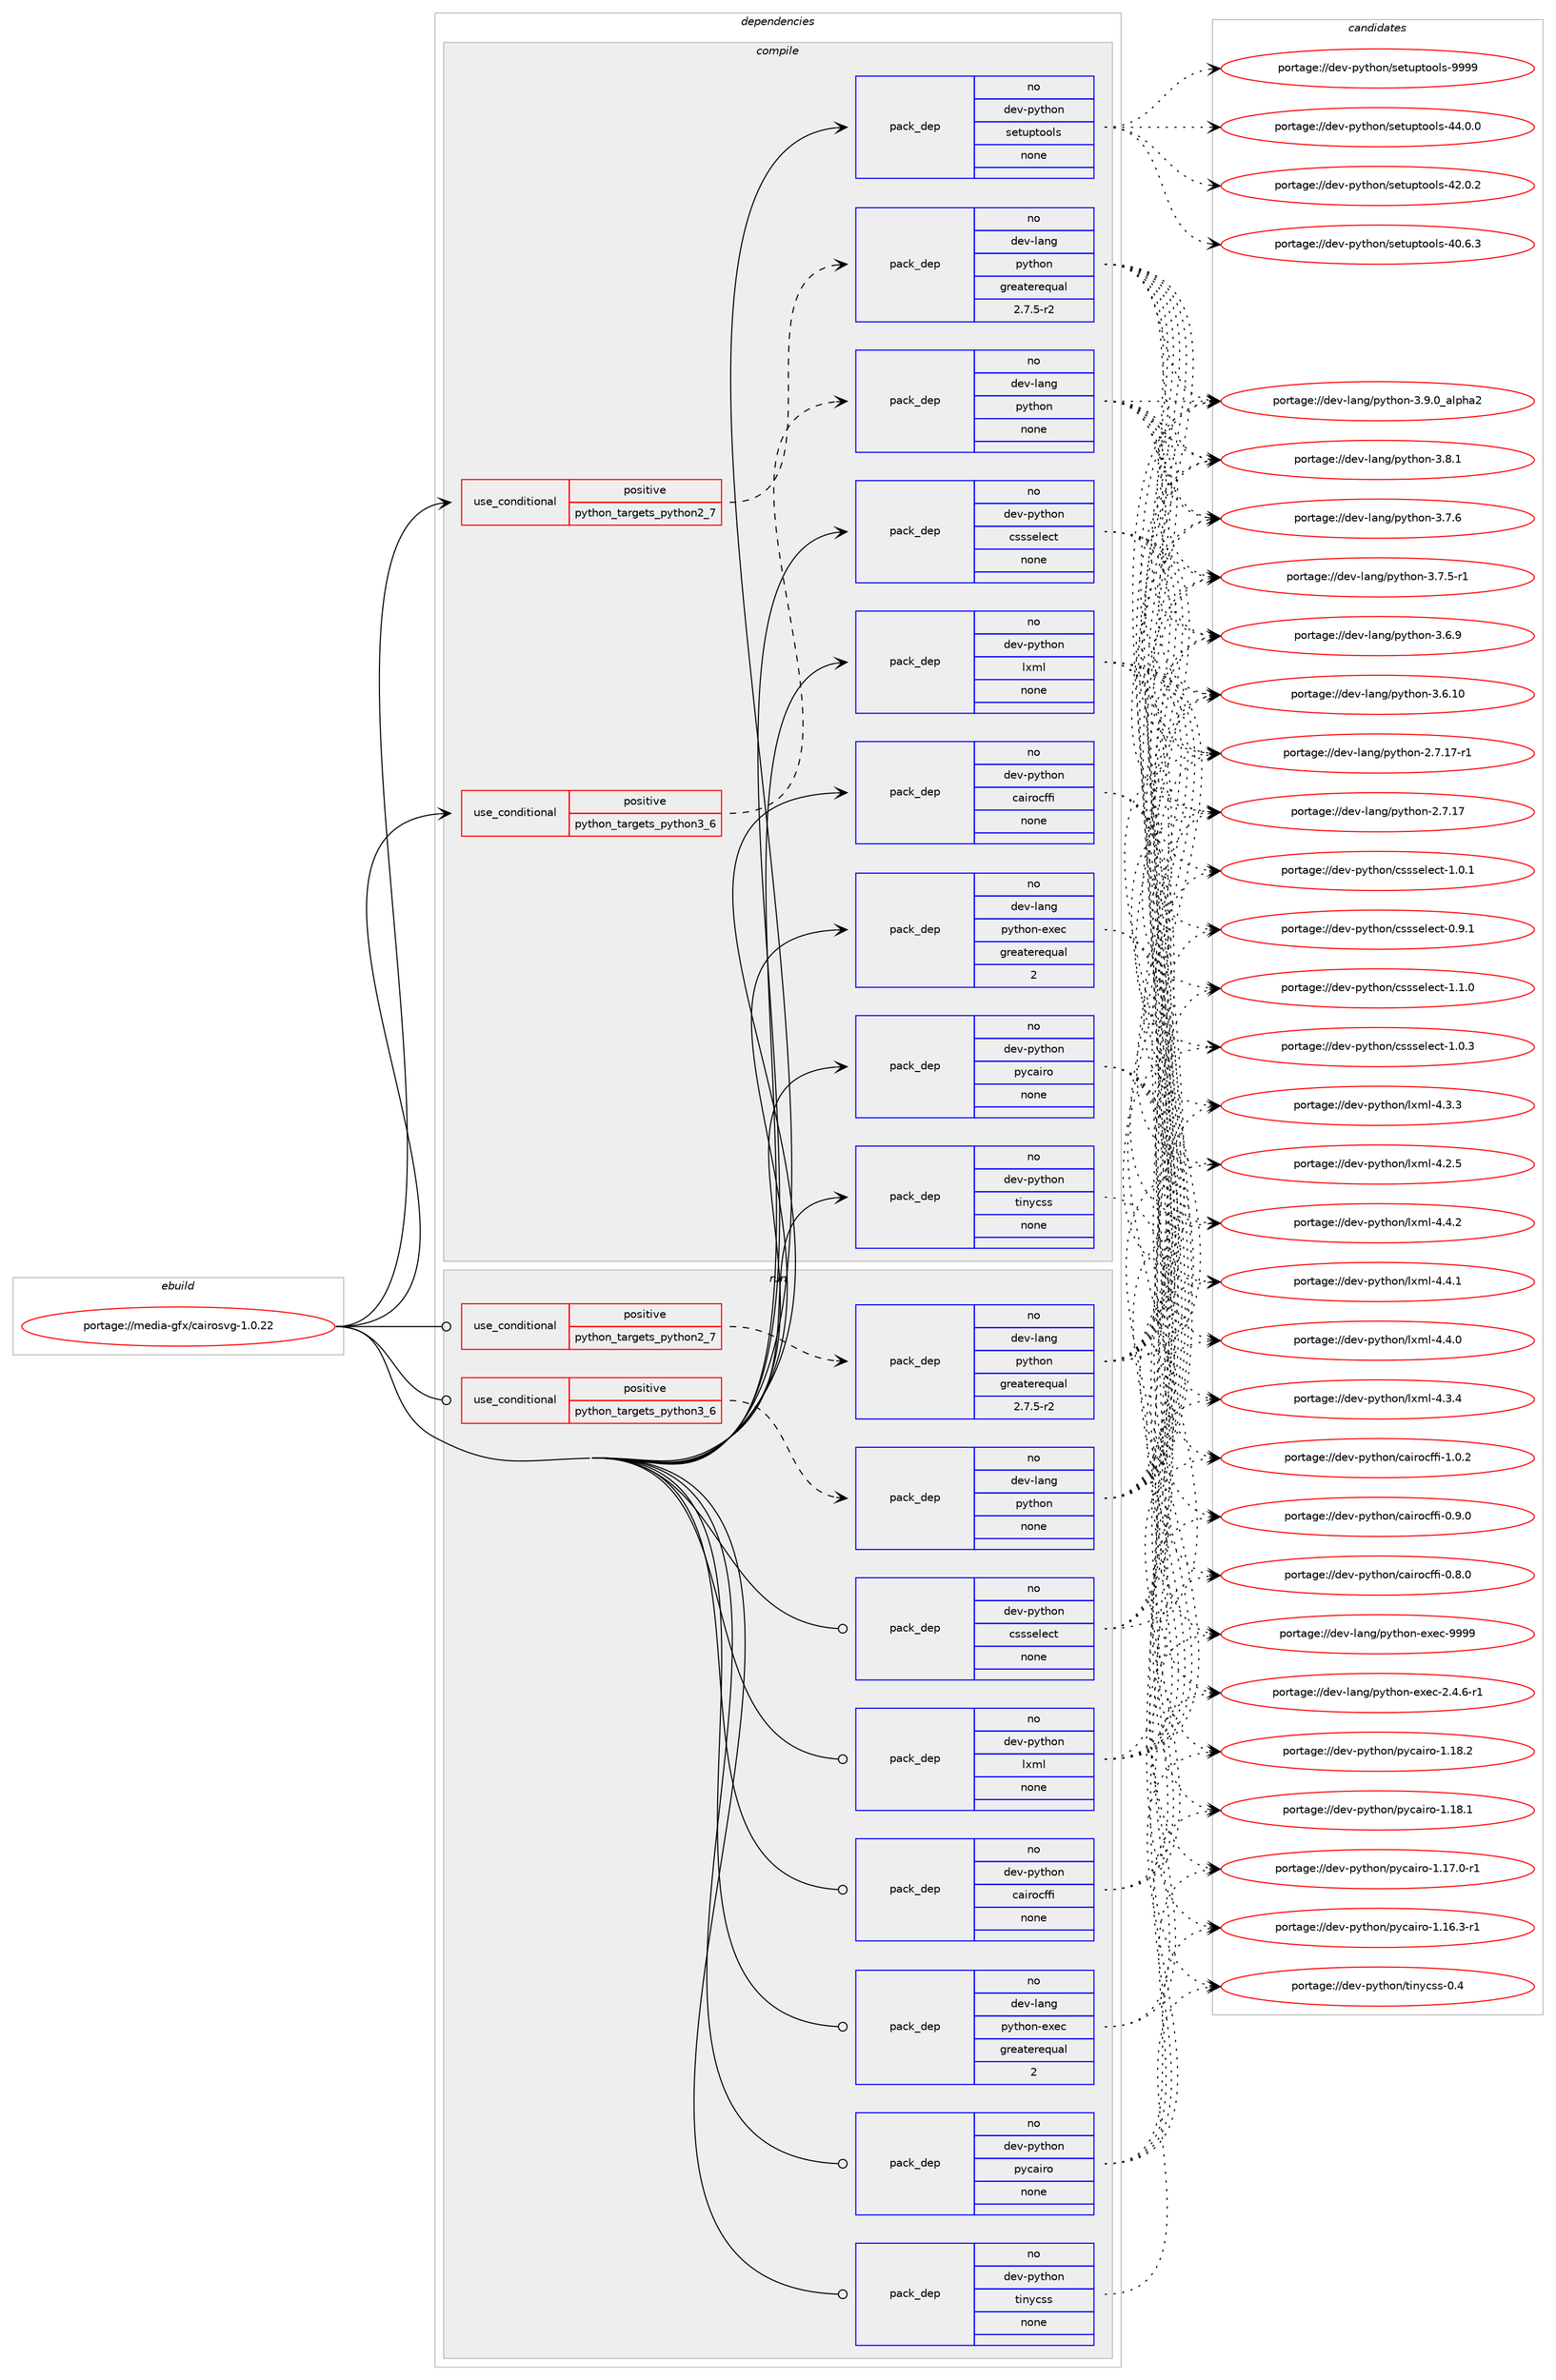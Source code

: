 digraph prolog {

# *************
# Graph options
# *************

newrank=true;
concentrate=true;
compound=true;
graph [rankdir=LR,fontname=Helvetica,fontsize=10,ranksep=1.5];#, ranksep=2.5, nodesep=0.2];
edge  [arrowhead=vee];
node  [fontname=Helvetica,fontsize=10];

# **********
# The ebuild
# **********

subgraph cluster_leftcol {
color=gray;
label=<<i>ebuild</i>>;
id [label="portage://media-gfx/cairosvg-1.0.22", color=red, width=4, href="../media-gfx/cairosvg-1.0.22.svg"];
}

# ****************
# The dependencies
# ****************

subgraph cluster_midcol {
color=gray;
label=<<i>dependencies</i>>;
subgraph cluster_compile {
fillcolor="#eeeeee";
style=filled;
label=<<i>compile</i>>;
subgraph cond51983 {
dependency226779 [label=<<TABLE BORDER="0" CELLBORDER="1" CELLSPACING="0" CELLPADDING="4"><TR><TD ROWSPAN="3" CELLPADDING="10">use_conditional</TD></TR><TR><TD>positive</TD></TR><TR><TD>python_targets_python2_7</TD></TR></TABLE>>, shape=none, color=red];
subgraph pack171361 {
dependency226780 [label=<<TABLE BORDER="0" CELLBORDER="1" CELLSPACING="0" CELLPADDING="4" WIDTH="220"><TR><TD ROWSPAN="6" CELLPADDING="30">pack_dep</TD></TR><TR><TD WIDTH="110">no</TD></TR><TR><TD>dev-lang</TD></TR><TR><TD>python</TD></TR><TR><TD>greaterequal</TD></TR><TR><TD>2.7.5-r2</TD></TR></TABLE>>, shape=none, color=blue];
}
dependency226779:e -> dependency226780:w [weight=20,style="dashed",arrowhead="vee"];
}
id:e -> dependency226779:w [weight=20,style="solid",arrowhead="vee"];
subgraph cond51984 {
dependency226781 [label=<<TABLE BORDER="0" CELLBORDER="1" CELLSPACING="0" CELLPADDING="4"><TR><TD ROWSPAN="3" CELLPADDING="10">use_conditional</TD></TR><TR><TD>positive</TD></TR><TR><TD>python_targets_python3_6</TD></TR></TABLE>>, shape=none, color=red];
subgraph pack171362 {
dependency226782 [label=<<TABLE BORDER="0" CELLBORDER="1" CELLSPACING="0" CELLPADDING="4" WIDTH="220"><TR><TD ROWSPAN="6" CELLPADDING="30">pack_dep</TD></TR><TR><TD WIDTH="110">no</TD></TR><TR><TD>dev-lang</TD></TR><TR><TD>python</TD></TR><TR><TD>none</TD></TR><TR><TD></TD></TR></TABLE>>, shape=none, color=blue];
}
dependency226781:e -> dependency226782:w [weight=20,style="dashed",arrowhead="vee"];
}
id:e -> dependency226781:w [weight=20,style="solid",arrowhead="vee"];
subgraph pack171363 {
dependency226783 [label=<<TABLE BORDER="0" CELLBORDER="1" CELLSPACING="0" CELLPADDING="4" WIDTH="220"><TR><TD ROWSPAN="6" CELLPADDING="30">pack_dep</TD></TR><TR><TD WIDTH="110">no</TD></TR><TR><TD>dev-lang</TD></TR><TR><TD>python-exec</TD></TR><TR><TD>greaterequal</TD></TR><TR><TD>2</TD></TR></TABLE>>, shape=none, color=blue];
}
id:e -> dependency226783:w [weight=20,style="solid",arrowhead="vee"];
subgraph pack171364 {
dependency226784 [label=<<TABLE BORDER="0" CELLBORDER="1" CELLSPACING="0" CELLPADDING="4" WIDTH="220"><TR><TD ROWSPAN="6" CELLPADDING="30">pack_dep</TD></TR><TR><TD WIDTH="110">no</TD></TR><TR><TD>dev-python</TD></TR><TR><TD>cairocffi</TD></TR><TR><TD>none</TD></TR><TR><TD></TD></TR></TABLE>>, shape=none, color=blue];
}
id:e -> dependency226784:w [weight=20,style="solid",arrowhead="vee"];
subgraph pack171365 {
dependency226785 [label=<<TABLE BORDER="0" CELLBORDER="1" CELLSPACING="0" CELLPADDING="4" WIDTH="220"><TR><TD ROWSPAN="6" CELLPADDING="30">pack_dep</TD></TR><TR><TD WIDTH="110">no</TD></TR><TR><TD>dev-python</TD></TR><TR><TD>cssselect</TD></TR><TR><TD>none</TD></TR><TR><TD></TD></TR></TABLE>>, shape=none, color=blue];
}
id:e -> dependency226785:w [weight=20,style="solid",arrowhead="vee"];
subgraph pack171366 {
dependency226786 [label=<<TABLE BORDER="0" CELLBORDER="1" CELLSPACING="0" CELLPADDING="4" WIDTH="220"><TR><TD ROWSPAN="6" CELLPADDING="30">pack_dep</TD></TR><TR><TD WIDTH="110">no</TD></TR><TR><TD>dev-python</TD></TR><TR><TD>lxml</TD></TR><TR><TD>none</TD></TR><TR><TD></TD></TR></TABLE>>, shape=none, color=blue];
}
id:e -> dependency226786:w [weight=20,style="solid",arrowhead="vee"];
subgraph pack171367 {
dependency226787 [label=<<TABLE BORDER="0" CELLBORDER="1" CELLSPACING="0" CELLPADDING="4" WIDTH="220"><TR><TD ROWSPAN="6" CELLPADDING="30">pack_dep</TD></TR><TR><TD WIDTH="110">no</TD></TR><TR><TD>dev-python</TD></TR><TR><TD>pycairo</TD></TR><TR><TD>none</TD></TR><TR><TD></TD></TR></TABLE>>, shape=none, color=blue];
}
id:e -> dependency226787:w [weight=20,style="solid",arrowhead="vee"];
subgraph pack171368 {
dependency226788 [label=<<TABLE BORDER="0" CELLBORDER="1" CELLSPACING="0" CELLPADDING="4" WIDTH="220"><TR><TD ROWSPAN="6" CELLPADDING="30">pack_dep</TD></TR><TR><TD WIDTH="110">no</TD></TR><TR><TD>dev-python</TD></TR><TR><TD>setuptools</TD></TR><TR><TD>none</TD></TR><TR><TD></TD></TR></TABLE>>, shape=none, color=blue];
}
id:e -> dependency226788:w [weight=20,style="solid",arrowhead="vee"];
subgraph pack171369 {
dependency226789 [label=<<TABLE BORDER="0" CELLBORDER="1" CELLSPACING="0" CELLPADDING="4" WIDTH="220"><TR><TD ROWSPAN="6" CELLPADDING="30">pack_dep</TD></TR><TR><TD WIDTH="110">no</TD></TR><TR><TD>dev-python</TD></TR><TR><TD>tinycss</TD></TR><TR><TD>none</TD></TR><TR><TD></TD></TR></TABLE>>, shape=none, color=blue];
}
id:e -> dependency226789:w [weight=20,style="solid",arrowhead="vee"];
}
subgraph cluster_compileandrun {
fillcolor="#eeeeee";
style=filled;
label=<<i>compile and run</i>>;
}
subgraph cluster_run {
fillcolor="#eeeeee";
style=filled;
label=<<i>run</i>>;
subgraph cond51985 {
dependency226790 [label=<<TABLE BORDER="0" CELLBORDER="1" CELLSPACING="0" CELLPADDING="4"><TR><TD ROWSPAN="3" CELLPADDING="10">use_conditional</TD></TR><TR><TD>positive</TD></TR><TR><TD>python_targets_python2_7</TD></TR></TABLE>>, shape=none, color=red];
subgraph pack171370 {
dependency226791 [label=<<TABLE BORDER="0" CELLBORDER="1" CELLSPACING="0" CELLPADDING="4" WIDTH="220"><TR><TD ROWSPAN="6" CELLPADDING="30">pack_dep</TD></TR><TR><TD WIDTH="110">no</TD></TR><TR><TD>dev-lang</TD></TR><TR><TD>python</TD></TR><TR><TD>greaterequal</TD></TR><TR><TD>2.7.5-r2</TD></TR></TABLE>>, shape=none, color=blue];
}
dependency226790:e -> dependency226791:w [weight=20,style="dashed",arrowhead="vee"];
}
id:e -> dependency226790:w [weight=20,style="solid",arrowhead="odot"];
subgraph cond51986 {
dependency226792 [label=<<TABLE BORDER="0" CELLBORDER="1" CELLSPACING="0" CELLPADDING="4"><TR><TD ROWSPAN="3" CELLPADDING="10">use_conditional</TD></TR><TR><TD>positive</TD></TR><TR><TD>python_targets_python3_6</TD></TR></TABLE>>, shape=none, color=red];
subgraph pack171371 {
dependency226793 [label=<<TABLE BORDER="0" CELLBORDER="1" CELLSPACING="0" CELLPADDING="4" WIDTH="220"><TR><TD ROWSPAN="6" CELLPADDING="30">pack_dep</TD></TR><TR><TD WIDTH="110">no</TD></TR><TR><TD>dev-lang</TD></TR><TR><TD>python</TD></TR><TR><TD>none</TD></TR><TR><TD></TD></TR></TABLE>>, shape=none, color=blue];
}
dependency226792:e -> dependency226793:w [weight=20,style="dashed",arrowhead="vee"];
}
id:e -> dependency226792:w [weight=20,style="solid",arrowhead="odot"];
subgraph pack171372 {
dependency226794 [label=<<TABLE BORDER="0" CELLBORDER="1" CELLSPACING="0" CELLPADDING="4" WIDTH="220"><TR><TD ROWSPAN="6" CELLPADDING="30">pack_dep</TD></TR><TR><TD WIDTH="110">no</TD></TR><TR><TD>dev-lang</TD></TR><TR><TD>python-exec</TD></TR><TR><TD>greaterequal</TD></TR><TR><TD>2</TD></TR></TABLE>>, shape=none, color=blue];
}
id:e -> dependency226794:w [weight=20,style="solid",arrowhead="odot"];
subgraph pack171373 {
dependency226795 [label=<<TABLE BORDER="0" CELLBORDER="1" CELLSPACING="0" CELLPADDING="4" WIDTH="220"><TR><TD ROWSPAN="6" CELLPADDING="30">pack_dep</TD></TR><TR><TD WIDTH="110">no</TD></TR><TR><TD>dev-python</TD></TR><TR><TD>cairocffi</TD></TR><TR><TD>none</TD></TR><TR><TD></TD></TR></TABLE>>, shape=none, color=blue];
}
id:e -> dependency226795:w [weight=20,style="solid",arrowhead="odot"];
subgraph pack171374 {
dependency226796 [label=<<TABLE BORDER="0" CELLBORDER="1" CELLSPACING="0" CELLPADDING="4" WIDTH="220"><TR><TD ROWSPAN="6" CELLPADDING="30">pack_dep</TD></TR><TR><TD WIDTH="110">no</TD></TR><TR><TD>dev-python</TD></TR><TR><TD>cssselect</TD></TR><TR><TD>none</TD></TR><TR><TD></TD></TR></TABLE>>, shape=none, color=blue];
}
id:e -> dependency226796:w [weight=20,style="solid",arrowhead="odot"];
subgraph pack171375 {
dependency226797 [label=<<TABLE BORDER="0" CELLBORDER="1" CELLSPACING="0" CELLPADDING="4" WIDTH="220"><TR><TD ROWSPAN="6" CELLPADDING="30">pack_dep</TD></TR><TR><TD WIDTH="110">no</TD></TR><TR><TD>dev-python</TD></TR><TR><TD>lxml</TD></TR><TR><TD>none</TD></TR><TR><TD></TD></TR></TABLE>>, shape=none, color=blue];
}
id:e -> dependency226797:w [weight=20,style="solid",arrowhead="odot"];
subgraph pack171376 {
dependency226798 [label=<<TABLE BORDER="0" CELLBORDER="1" CELLSPACING="0" CELLPADDING="4" WIDTH="220"><TR><TD ROWSPAN="6" CELLPADDING="30">pack_dep</TD></TR><TR><TD WIDTH="110">no</TD></TR><TR><TD>dev-python</TD></TR><TR><TD>pycairo</TD></TR><TR><TD>none</TD></TR><TR><TD></TD></TR></TABLE>>, shape=none, color=blue];
}
id:e -> dependency226798:w [weight=20,style="solid",arrowhead="odot"];
subgraph pack171377 {
dependency226799 [label=<<TABLE BORDER="0" CELLBORDER="1" CELLSPACING="0" CELLPADDING="4" WIDTH="220"><TR><TD ROWSPAN="6" CELLPADDING="30">pack_dep</TD></TR><TR><TD WIDTH="110">no</TD></TR><TR><TD>dev-python</TD></TR><TR><TD>tinycss</TD></TR><TR><TD>none</TD></TR><TR><TD></TD></TR></TABLE>>, shape=none, color=blue];
}
id:e -> dependency226799:w [weight=20,style="solid",arrowhead="odot"];
}
}

# **************
# The candidates
# **************

subgraph cluster_choices {
rank=same;
color=gray;
label=<<i>candidates</i>>;

subgraph choice171361 {
color=black;
nodesep=1;
choice10010111845108971101034711212111610411111045514657464895971081121049750 [label="portage://dev-lang/python-3.9.0_alpha2", color=red, width=4,href="../dev-lang/python-3.9.0_alpha2.svg"];
choice100101118451089711010347112121116104111110455146564649 [label="portage://dev-lang/python-3.8.1", color=red, width=4,href="../dev-lang/python-3.8.1.svg"];
choice100101118451089711010347112121116104111110455146554654 [label="portage://dev-lang/python-3.7.6", color=red, width=4,href="../dev-lang/python-3.7.6.svg"];
choice1001011184510897110103471121211161041111104551465546534511449 [label="portage://dev-lang/python-3.7.5-r1", color=red, width=4,href="../dev-lang/python-3.7.5-r1.svg"];
choice100101118451089711010347112121116104111110455146544657 [label="portage://dev-lang/python-3.6.9", color=red, width=4,href="../dev-lang/python-3.6.9.svg"];
choice10010111845108971101034711212111610411111045514654464948 [label="portage://dev-lang/python-3.6.10", color=red, width=4,href="../dev-lang/python-3.6.10.svg"];
choice100101118451089711010347112121116104111110455046554649554511449 [label="portage://dev-lang/python-2.7.17-r1", color=red, width=4,href="../dev-lang/python-2.7.17-r1.svg"];
choice10010111845108971101034711212111610411111045504655464955 [label="portage://dev-lang/python-2.7.17", color=red, width=4,href="../dev-lang/python-2.7.17.svg"];
dependency226780:e -> choice10010111845108971101034711212111610411111045514657464895971081121049750:w [style=dotted,weight="100"];
dependency226780:e -> choice100101118451089711010347112121116104111110455146564649:w [style=dotted,weight="100"];
dependency226780:e -> choice100101118451089711010347112121116104111110455146554654:w [style=dotted,weight="100"];
dependency226780:e -> choice1001011184510897110103471121211161041111104551465546534511449:w [style=dotted,weight="100"];
dependency226780:e -> choice100101118451089711010347112121116104111110455146544657:w [style=dotted,weight="100"];
dependency226780:e -> choice10010111845108971101034711212111610411111045514654464948:w [style=dotted,weight="100"];
dependency226780:e -> choice100101118451089711010347112121116104111110455046554649554511449:w [style=dotted,weight="100"];
dependency226780:e -> choice10010111845108971101034711212111610411111045504655464955:w [style=dotted,weight="100"];
}
subgraph choice171362 {
color=black;
nodesep=1;
choice10010111845108971101034711212111610411111045514657464895971081121049750 [label="portage://dev-lang/python-3.9.0_alpha2", color=red, width=4,href="../dev-lang/python-3.9.0_alpha2.svg"];
choice100101118451089711010347112121116104111110455146564649 [label="portage://dev-lang/python-3.8.1", color=red, width=4,href="../dev-lang/python-3.8.1.svg"];
choice100101118451089711010347112121116104111110455146554654 [label="portage://dev-lang/python-3.7.6", color=red, width=4,href="../dev-lang/python-3.7.6.svg"];
choice1001011184510897110103471121211161041111104551465546534511449 [label="portage://dev-lang/python-3.7.5-r1", color=red, width=4,href="../dev-lang/python-3.7.5-r1.svg"];
choice100101118451089711010347112121116104111110455146544657 [label="portage://dev-lang/python-3.6.9", color=red, width=4,href="../dev-lang/python-3.6.9.svg"];
choice10010111845108971101034711212111610411111045514654464948 [label="portage://dev-lang/python-3.6.10", color=red, width=4,href="../dev-lang/python-3.6.10.svg"];
choice100101118451089711010347112121116104111110455046554649554511449 [label="portage://dev-lang/python-2.7.17-r1", color=red, width=4,href="../dev-lang/python-2.7.17-r1.svg"];
choice10010111845108971101034711212111610411111045504655464955 [label="portage://dev-lang/python-2.7.17", color=red, width=4,href="../dev-lang/python-2.7.17.svg"];
dependency226782:e -> choice10010111845108971101034711212111610411111045514657464895971081121049750:w [style=dotted,weight="100"];
dependency226782:e -> choice100101118451089711010347112121116104111110455146564649:w [style=dotted,weight="100"];
dependency226782:e -> choice100101118451089711010347112121116104111110455146554654:w [style=dotted,weight="100"];
dependency226782:e -> choice1001011184510897110103471121211161041111104551465546534511449:w [style=dotted,weight="100"];
dependency226782:e -> choice100101118451089711010347112121116104111110455146544657:w [style=dotted,weight="100"];
dependency226782:e -> choice10010111845108971101034711212111610411111045514654464948:w [style=dotted,weight="100"];
dependency226782:e -> choice100101118451089711010347112121116104111110455046554649554511449:w [style=dotted,weight="100"];
dependency226782:e -> choice10010111845108971101034711212111610411111045504655464955:w [style=dotted,weight="100"];
}
subgraph choice171363 {
color=black;
nodesep=1;
choice10010111845108971101034711212111610411111045101120101994557575757 [label="portage://dev-lang/python-exec-9999", color=red, width=4,href="../dev-lang/python-exec-9999.svg"];
choice10010111845108971101034711212111610411111045101120101994550465246544511449 [label="portage://dev-lang/python-exec-2.4.6-r1", color=red, width=4,href="../dev-lang/python-exec-2.4.6-r1.svg"];
dependency226783:e -> choice10010111845108971101034711212111610411111045101120101994557575757:w [style=dotted,weight="100"];
dependency226783:e -> choice10010111845108971101034711212111610411111045101120101994550465246544511449:w [style=dotted,weight="100"];
}
subgraph choice171364 {
color=black;
nodesep=1;
choice1001011184511212111610411111047999710511411199102102105454946484650 [label="portage://dev-python/cairocffi-1.0.2", color=red, width=4,href="../dev-python/cairocffi-1.0.2.svg"];
choice1001011184511212111610411111047999710511411199102102105454846574648 [label="portage://dev-python/cairocffi-0.9.0", color=red, width=4,href="../dev-python/cairocffi-0.9.0.svg"];
choice1001011184511212111610411111047999710511411199102102105454846564648 [label="portage://dev-python/cairocffi-0.8.0", color=red, width=4,href="../dev-python/cairocffi-0.8.0.svg"];
dependency226784:e -> choice1001011184511212111610411111047999710511411199102102105454946484650:w [style=dotted,weight="100"];
dependency226784:e -> choice1001011184511212111610411111047999710511411199102102105454846574648:w [style=dotted,weight="100"];
dependency226784:e -> choice1001011184511212111610411111047999710511411199102102105454846564648:w [style=dotted,weight="100"];
}
subgraph choice171365 {
color=black;
nodesep=1;
choice10010111845112121116104111110479911511511510110810199116454946494648 [label="portage://dev-python/cssselect-1.1.0", color=red, width=4,href="../dev-python/cssselect-1.1.0.svg"];
choice10010111845112121116104111110479911511511510110810199116454946484651 [label="portage://dev-python/cssselect-1.0.3", color=red, width=4,href="../dev-python/cssselect-1.0.3.svg"];
choice10010111845112121116104111110479911511511510110810199116454946484649 [label="portage://dev-python/cssselect-1.0.1", color=red, width=4,href="../dev-python/cssselect-1.0.1.svg"];
choice10010111845112121116104111110479911511511510110810199116454846574649 [label="portage://dev-python/cssselect-0.9.1", color=red, width=4,href="../dev-python/cssselect-0.9.1.svg"];
dependency226785:e -> choice10010111845112121116104111110479911511511510110810199116454946494648:w [style=dotted,weight="100"];
dependency226785:e -> choice10010111845112121116104111110479911511511510110810199116454946484651:w [style=dotted,weight="100"];
dependency226785:e -> choice10010111845112121116104111110479911511511510110810199116454946484649:w [style=dotted,weight="100"];
dependency226785:e -> choice10010111845112121116104111110479911511511510110810199116454846574649:w [style=dotted,weight="100"];
}
subgraph choice171366 {
color=black;
nodesep=1;
choice1001011184511212111610411111047108120109108455246524650 [label="portage://dev-python/lxml-4.4.2", color=red, width=4,href="../dev-python/lxml-4.4.2.svg"];
choice1001011184511212111610411111047108120109108455246524649 [label="portage://dev-python/lxml-4.4.1", color=red, width=4,href="../dev-python/lxml-4.4.1.svg"];
choice1001011184511212111610411111047108120109108455246524648 [label="portage://dev-python/lxml-4.4.0", color=red, width=4,href="../dev-python/lxml-4.4.0.svg"];
choice1001011184511212111610411111047108120109108455246514652 [label="portage://dev-python/lxml-4.3.4", color=red, width=4,href="../dev-python/lxml-4.3.4.svg"];
choice1001011184511212111610411111047108120109108455246514651 [label="portage://dev-python/lxml-4.3.3", color=red, width=4,href="../dev-python/lxml-4.3.3.svg"];
choice1001011184511212111610411111047108120109108455246504653 [label="portage://dev-python/lxml-4.2.5", color=red, width=4,href="../dev-python/lxml-4.2.5.svg"];
dependency226786:e -> choice1001011184511212111610411111047108120109108455246524650:w [style=dotted,weight="100"];
dependency226786:e -> choice1001011184511212111610411111047108120109108455246524649:w [style=dotted,weight="100"];
dependency226786:e -> choice1001011184511212111610411111047108120109108455246524648:w [style=dotted,weight="100"];
dependency226786:e -> choice1001011184511212111610411111047108120109108455246514652:w [style=dotted,weight="100"];
dependency226786:e -> choice1001011184511212111610411111047108120109108455246514651:w [style=dotted,weight="100"];
dependency226786:e -> choice1001011184511212111610411111047108120109108455246504653:w [style=dotted,weight="100"];
}
subgraph choice171367 {
color=black;
nodesep=1;
choice1001011184511212111610411111047112121999710511411145494649564650 [label="portage://dev-python/pycairo-1.18.2", color=red, width=4,href="../dev-python/pycairo-1.18.2.svg"];
choice1001011184511212111610411111047112121999710511411145494649564649 [label="portage://dev-python/pycairo-1.18.1", color=red, width=4,href="../dev-python/pycairo-1.18.1.svg"];
choice10010111845112121116104111110471121219997105114111454946495546484511449 [label="portage://dev-python/pycairo-1.17.0-r1", color=red, width=4,href="../dev-python/pycairo-1.17.0-r1.svg"];
choice10010111845112121116104111110471121219997105114111454946495446514511449 [label="portage://dev-python/pycairo-1.16.3-r1", color=red, width=4,href="../dev-python/pycairo-1.16.3-r1.svg"];
dependency226787:e -> choice1001011184511212111610411111047112121999710511411145494649564650:w [style=dotted,weight="100"];
dependency226787:e -> choice1001011184511212111610411111047112121999710511411145494649564649:w [style=dotted,weight="100"];
dependency226787:e -> choice10010111845112121116104111110471121219997105114111454946495546484511449:w [style=dotted,weight="100"];
dependency226787:e -> choice10010111845112121116104111110471121219997105114111454946495446514511449:w [style=dotted,weight="100"];
}
subgraph choice171368 {
color=black;
nodesep=1;
choice10010111845112121116104111110471151011161171121161111111081154557575757 [label="portage://dev-python/setuptools-9999", color=red, width=4,href="../dev-python/setuptools-9999.svg"];
choice100101118451121211161041111104711510111611711211611111110811545525246484648 [label="portage://dev-python/setuptools-44.0.0", color=red, width=4,href="../dev-python/setuptools-44.0.0.svg"];
choice100101118451121211161041111104711510111611711211611111110811545525046484650 [label="portage://dev-python/setuptools-42.0.2", color=red, width=4,href="../dev-python/setuptools-42.0.2.svg"];
choice100101118451121211161041111104711510111611711211611111110811545524846544651 [label="portage://dev-python/setuptools-40.6.3", color=red, width=4,href="../dev-python/setuptools-40.6.3.svg"];
dependency226788:e -> choice10010111845112121116104111110471151011161171121161111111081154557575757:w [style=dotted,weight="100"];
dependency226788:e -> choice100101118451121211161041111104711510111611711211611111110811545525246484648:w [style=dotted,weight="100"];
dependency226788:e -> choice100101118451121211161041111104711510111611711211611111110811545525046484650:w [style=dotted,weight="100"];
dependency226788:e -> choice100101118451121211161041111104711510111611711211611111110811545524846544651:w [style=dotted,weight="100"];
}
subgraph choice171369 {
color=black;
nodesep=1;
choice10010111845112121116104111110471161051101219911511545484652 [label="portage://dev-python/tinycss-0.4", color=red, width=4,href="../dev-python/tinycss-0.4.svg"];
dependency226789:e -> choice10010111845112121116104111110471161051101219911511545484652:w [style=dotted,weight="100"];
}
subgraph choice171370 {
color=black;
nodesep=1;
choice10010111845108971101034711212111610411111045514657464895971081121049750 [label="portage://dev-lang/python-3.9.0_alpha2", color=red, width=4,href="../dev-lang/python-3.9.0_alpha2.svg"];
choice100101118451089711010347112121116104111110455146564649 [label="portage://dev-lang/python-3.8.1", color=red, width=4,href="../dev-lang/python-3.8.1.svg"];
choice100101118451089711010347112121116104111110455146554654 [label="portage://dev-lang/python-3.7.6", color=red, width=4,href="../dev-lang/python-3.7.6.svg"];
choice1001011184510897110103471121211161041111104551465546534511449 [label="portage://dev-lang/python-3.7.5-r1", color=red, width=4,href="../dev-lang/python-3.7.5-r1.svg"];
choice100101118451089711010347112121116104111110455146544657 [label="portage://dev-lang/python-3.6.9", color=red, width=4,href="../dev-lang/python-3.6.9.svg"];
choice10010111845108971101034711212111610411111045514654464948 [label="portage://dev-lang/python-3.6.10", color=red, width=4,href="../dev-lang/python-3.6.10.svg"];
choice100101118451089711010347112121116104111110455046554649554511449 [label="portage://dev-lang/python-2.7.17-r1", color=red, width=4,href="../dev-lang/python-2.7.17-r1.svg"];
choice10010111845108971101034711212111610411111045504655464955 [label="portage://dev-lang/python-2.7.17", color=red, width=4,href="../dev-lang/python-2.7.17.svg"];
dependency226791:e -> choice10010111845108971101034711212111610411111045514657464895971081121049750:w [style=dotted,weight="100"];
dependency226791:e -> choice100101118451089711010347112121116104111110455146564649:w [style=dotted,weight="100"];
dependency226791:e -> choice100101118451089711010347112121116104111110455146554654:w [style=dotted,weight="100"];
dependency226791:e -> choice1001011184510897110103471121211161041111104551465546534511449:w [style=dotted,weight="100"];
dependency226791:e -> choice100101118451089711010347112121116104111110455146544657:w [style=dotted,weight="100"];
dependency226791:e -> choice10010111845108971101034711212111610411111045514654464948:w [style=dotted,weight="100"];
dependency226791:e -> choice100101118451089711010347112121116104111110455046554649554511449:w [style=dotted,weight="100"];
dependency226791:e -> choice10010111845108971101034711212111610411111045504655464955:w [style=dotted,weight="100"];
}
subgraph choice171371 {
color=black;
nodesep=1;
choice10010111845108971101034711212111610411111045514657464895971081121049750 [label="portage://dev-lang/python-3.9.0_alpha2", color=red, width=4,href="../dev-lang/python-3.9.0_alpha2.svg"];
choice100101118451089711010347112121116104111110455146564649 [label="portage://dev-lang/python-3.8.1", color=red, width=4,href="../dev-lang/python-3.8.1.svg"];
choice100101118451089711010347112121116104111110455146554654 [label="portage://dev-lang/python-3.7.6", color=red, width=4,href="../dev-lang/python-3.7.6.svg"];
choice1001011184510897110103471121211161041111104551465546534511449 [label="portage://dev-lang/python-3.7.5-r1", color=red, width=4,href="../dev-lang/python-3.7.5-r1.svg"];
choice100101118451089711010347112121116104111110455146544657 [label="portage://dev-lang/python-3.6.9", color=red, width=4,href="../dev-lang/python-3.6.9.svg"];
choice10010111845108971101034711212111610411111045514654464948 [label="portage://dev-lang/python-3.6.10", color=red, width=4,href="../dev-lang/python-3.6.10.svg"];
choice100101118451089711010347112121116104111110455046554649554511449 [label="portage://dev-lang/python-2.7.17-r1", color=red, width=4,href="../dev-lang/python-2.7.17-r1.svg"];
choice10010111845108971101034711212111610411111045504655464955 [label="portage://dev-lang/python-2.7.17", color=red, width=4,href="../dev-lang/python-2.7.17.svg"];
dependency226793:e -> choice10010111845108971101034711212111610411111045514657464895971081121049750:w [style=dotted,weight="100"];
dependency226793:e -> choice100101118451089711010347112121116104111110455146564649:w [style=dotted,weight="100"];
dependency226793:e -> choice100101118451089711010347112121116104111110455146554654:w [style=dotted,weight="100"];
dependency226793:e -> choice1001011184510897110103471121211161041111104551465546534511449:w [style=dotted,weight="100"];
dependency226793:e -> choice100101118451089711010347112121116104111110455146544657:w [style=dotted,weight="100"];
dependency226793:e -> choice10010111845108971101034711212111610411111045514654464948:w [style=dotted,weight="100"];
dependency226793:e -> choice100101118451089711010347112121116104111110455046554649554511449:w [style=dotted,weight="100"];
dependency226793:e -> choice10010111845108971101034711212111610411111045504655464955:w [style=dotted,weight="100"];
}
subgraph choice171372 {
color=black;
nodesep=1;
choice10010111845108971101034711212111610411111045101120101994557575757 [label="portage://dev-lang/python-exec-9999", color=red, width=4,href="../dev-lang/python-exec-9999.svg"];
choice10010111845108971101034711212111610411111045101120101994550465246544511449 [label="portage://dev-lang/python-exec-2.4.6-r1", color=red, width=4,href="../dev-lang/python-exec-2.4.6-r1.svg"];
dependency226794:e -> choice10010111845108971101034711212111610411111045101120101994557575757:w [style=dotted,weight="100"];
dependency226794:e -> choice10010111845108971101034711212111610411111045101120101994550465246544511449:w [style=dotted,weight="100"];
}
subgraph choice171373 {
color=black;
nodesep=1;
choice1001011184511212111610411111047999710511411199102102105454946484650 [label="portage://dev-python/cairocffi-1.0.2", color=red, width=4,href="../dev-python/cairocffi-1.0.2.svg"];
choice1001011184511212111610411111047999710511411199102102105454846574648 [label="portage://dev-python/cairocffi-0.9.0", color=red, width=4,href="../dev-python/cairocffi-0.9.0.svg"];
choice1001011184511212111610411111047999710511411199102102105454846564648 [label="portage://dev-python/cairocffi-0.8.0", color=red, width=4,href="../dev-python/cairocffi-0.8.0.svg"];
dependency226795:e -> choice1001011184511212111610411111047999710511411199102102105454946484650:w [style=dotted,weight="100"];
dependency226795:e -> choice1001011184511212111610411111047999710511411199102102105454846574648:w [style=dotted,weight="100"];
dependency226795:e -> choice1001011184511212111610411111047999710511411199102102105454846564648:w [style=dotted,weight="100"];
}
subgraph choice171374 {
color=black;
nodesep=1;
choice10010111845112121116104111110479911511511510110810199116454946494648 [label="portage://dev-python/cssselect-1.1.0", color=red, width=4,href="../dev-python/cssselect-1.1.0.svg"];
choice10010111845112121116104111110479911511511510110810199116454946484651 [label="portage://dev-python/cssselect-1.0.3", color=red, width=4,href="../dev-python/cssselect-1.0.3.svg"];
choice10010111845112121116104111110479911511511510110810199116454946484649 [label="portage://dev-python/cssselect-1.0.1", color=red, width=4,href="../dev-python/cssselect-1.0.1.svg"];
choice10010111845112121116104111110479911511511510110810199116454846574649 [label="portage://dev-python/cssselect-0.9.1", color=red, width=4,href="../dev-python/cssselect-0.9.1.svg"];
dependency226796:e -> choice10010111845112121116104111110479911511511510110810199116454946494648:w [style=dotted,weight="100"];
dependency226796:e -> choice10010111845112121116104111110479911511511510110810199116454946484651:w [style=dotted,weight="100"];
dependency226796:e -> choice10010111845112121116104111110479911511511510110810199116454946484649:w [style=dotted,weight="100"];
dependency226796:e -> choice10010111845112121116104111110479911511511510110810199116454846574649:w [style=dotted,weight="100"];
}
subgraph choice171375 {
color=black;
nodesep=1;
choice1001011184511212111610411111047108120109108455246524650 [label="portage://dev-python/lxml-4.4.2", color=red, width=4,href="../dev-python/lxml-4.4.2.svg"];
choice1001011184511212111610411111047108120109108455246524649 [label="portage://dev-python/lxml-4.4.1", color=red, width=4,href="../dev-python/lxml-4.4.1.svg"];
choice1001011184511212111610411111047108120109108455246524648 [label="portage://dev-python/lxml-4.4.0", color=red, width=4,href="../dev-python/lxml-4.4.0.svg"];
choice1001011184511212111610411111047108120109108455246514652 [label="portage://dev-python/lxml-4.3.4", color=red, width=4,href="../dev-python/lxml-4.3.4.svg"];
choice1001011184511212111610411111047108120109108455246514651 [label="portage://dev-python/lxml-4.3.3", color=red, width=4,href="../dev-python/lxml-4.3.3.svg"];
choice1001011184511212111610411111047108120109108455246504653 [label="portage://dev-python/lxml-4.2.5", color=red, width=4,href="../dev-python/lxml-4.2.5.svg"];
dependency226797:e -> choice1001011184511212111610411111047108120109108455246524650:w [style=dotted,weight="100"];
dependency226797:e -> choice1001011184511212111610411111047108120109108455246524649:w [style=dotted,weight="100"];
dependency226797:e -> choice1001011184511212111610411111047108120109108455246524648:w [style=dotted,weight="100"];
dependency226797:e -> choice1001011184511212111610411111047108120109108455246514652:w [style=dotted,weight="100"];
dependency226797:e -> choice1001011184511212111610411111047108120109108455246514651:w [style=dotted,weight="100"];
dependency226797:e -> choice1001011184511212111610411111047108120109108455246504653:w [style=dotted,weight="100"];
}
subgraph choice171376 {
color=black;
nodesep=1;
choice1001011184511212111610411111047112121999710511411145494649564650 [label="portage://dev-python/pycairo-1.18.2", color=red, width=4,href="../dev-python/pycairo-1.18.2.svg"];
choice1001011184511212111610411111047112121999710511411145494649564649 [label="portage://dev-python/pycairo-1.18.1", color=red, width=4,href="../dev-python/pycairo-1.18.1.svg"];
choice10010111845112121116104111110471121219997105114111454946495546484511449 [label="portage://dev-python/pycairo-1.17.0-r1", color=red, width=4,href="../dev-python/pycairo-1.17.0-r1.svg"];
choice10010111845112121116104111110471121219997105114111454946495446514511449 [label="portage://dev-python/pycairo-1.16.3-r1", color=red, width=4,href="../dev-python/pycairo-1.16.3-r1.svg"];
dependency226798:e -> choice1001011184511212111610411111047112121999710511411145494649564650:w [style=dotted,weight="100"];
dependency226798:e -> choice1001011184511212111610411111047112121999710511411145494649564649:w [style=dotted,weight="100"];
dependency226798:e -> choice10010111845112121116104111110471121219997105114111454946495546484511449:w [style=dotted,weight="100"];
dependency226798:e -> choice10010111845112121116104111110471121219997105114111454946495446514511449:w [style=dotted,weight="100"];
}
subgraph choice171377 {
color=black;
nodesep=1;
choice10010111845112121116104111110471161051101219911511545484652 [label="portage://dev-python/tinycss-0.4", color=red, width=4,href="../dev-python/tinycss-0.4.svg"];
dependency226799:e -> choice10010111845112121116104111110471161051101219911511545484652:w [style=dotted,weight="100"];
}
}

}
